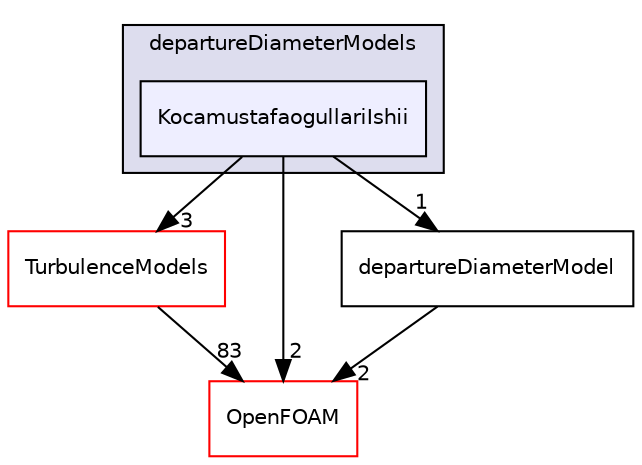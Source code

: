 digraph "src/phaseSystemModels/reactingEulerFoam/derivedFvPatchFields/wallBoilingSubModels/departureDiameterModels/KocamustafaogullariIshii" {
  bgcolor=transparent;
  compound=true
  node [ fontsize="10", fontname="Helvetica"];
  edge [ labelfontsize="10", labelfontname="Helvetica"];
  subgraph clusterdir_7df8a166bb92653c5444c485c478103e {
    graph [ bgcolor="#ddddee", pencolor="black", label="departureDiameterModels" fontname="Helvetica", fontsize="10", URL="dir_7df8a166bb92653c5444c485c478103e.html"]
  dir_b842b4fb6771f507ebf8c2f6fe6b1b5a [shape=box, label="KocamustafaogullariIshii", style="filled", fillcolor="#eeeeff", pencolor="black", URL="dir_b842b4fb6771f507ebf8c2f6fe6b1b5a.html"];
  }
  dir_1eda626aeac0f0ad2848c36acaa5d501 [shape=box label="TurbulenceModels" color="red" URL="dir_1eda626aeac0f0ad2848c36acaa5d501.html"];
  dir_c5473ff19b20e6ec4dfe5c310b3778a8 [shape=box label="OpenFOAM" color="red" URL="dir_c5473ff19b20e6ec4dfe5c310b3778a8.html"];
  dir_3e02d7a448a5b9711d2eba96b9d3e08f [shape=box label="departureDiameterModel" URL="dir_3e02d7a448a5b9711d2eba96b9d3e08f.html"];
  dir_1eda626aeac0f0ad2848c36acaa5d501->dir_c5473ff19b20e6ec4dfe5c310b3778a8 [headlabel="83", labeldistance=1.5 headhref="dir_002933_002151.html"];
  dir_b842b4fb6771f507ebf8c2f6fe6b1b5a->dir_1eda626aeac0f0ad2848c36acaa5d501 [headlabel="3", labeldistance=1.5 headhref="dir_003015_002933.html"];
  dir_b842b4fb6771f507ebf8c2f6fe6b1b5a->dir_c5473ff19b20e6ec4dfe5c310b3778a8 [headlabel="2", labeldistance=1.5 headhref="dir_003015_002151.html"];
  dir_b842b4fb6771f507ebf8c2f6fe6b1b5a->dir_3e02d7a448a5b9711d2eba96b9d3e08f [headlabel="1", labeldistance=1.5 headhref="dir_003015_003014.html"];
  dir_3e02d7a448a5b9711d2eba96b9d3e08f->dir_c5473ff19b20e6ec4dfe5c310b3778a8 [headlabel="2", labeldistance=1.5 headhref="dir_003014_002151.html"];
}
